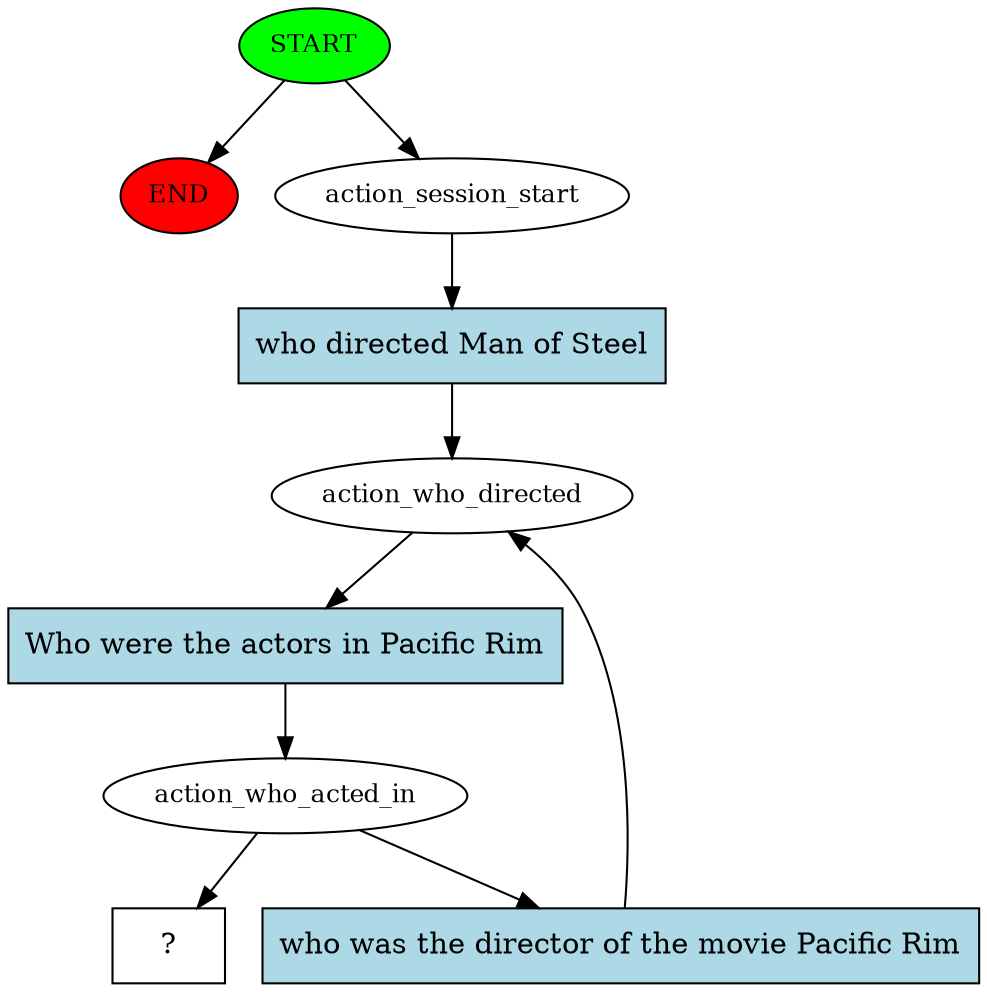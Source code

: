 digraph  {
0 [class="start active", fillcolor=green, fontsize=12, label=START, style=filled];
"-1" [class=end, fillcolor=red, fontsize=12, label=END, style=filled];
1 [class=active, fontsize=12, label=action_session_start];
2 [class=active, fontsize=12, label=action_who_directed];
3 [class=active, fontsize=12, label=action_who_acted_in];
6 [class="intent dashed active", label="  ?  ", shape=rect];
7 [class="intent active", fillcolor=lightblue, label="who directed Man of Steel", shape=rect, style=filled];
8 [class="intent active", fillcolor=lightblue, label="Who were the actors in Pacific Rim", shape=rect, style=filled];
9 [class="intent active", fillcolor=lightblue, label="who was the director of the movie Pacific Rim", shape=rect, style=filled];
0 -> "-1"  [class="", key=NONE, label=""];
0 -> 1  [class=active, key=NONE, label=""];
1 -> 7  [class=active, key=0];
2 -> 8  [class=active, key=0];
3 -> 6  [class=active, key=NONE, label=""];
3 -> 9  [class=active, key=0];
7 -> 2  [class=active, key=0];
8 -> 3  [class=active, key=0];
9 -> 2  [class=active, key=0];
}
